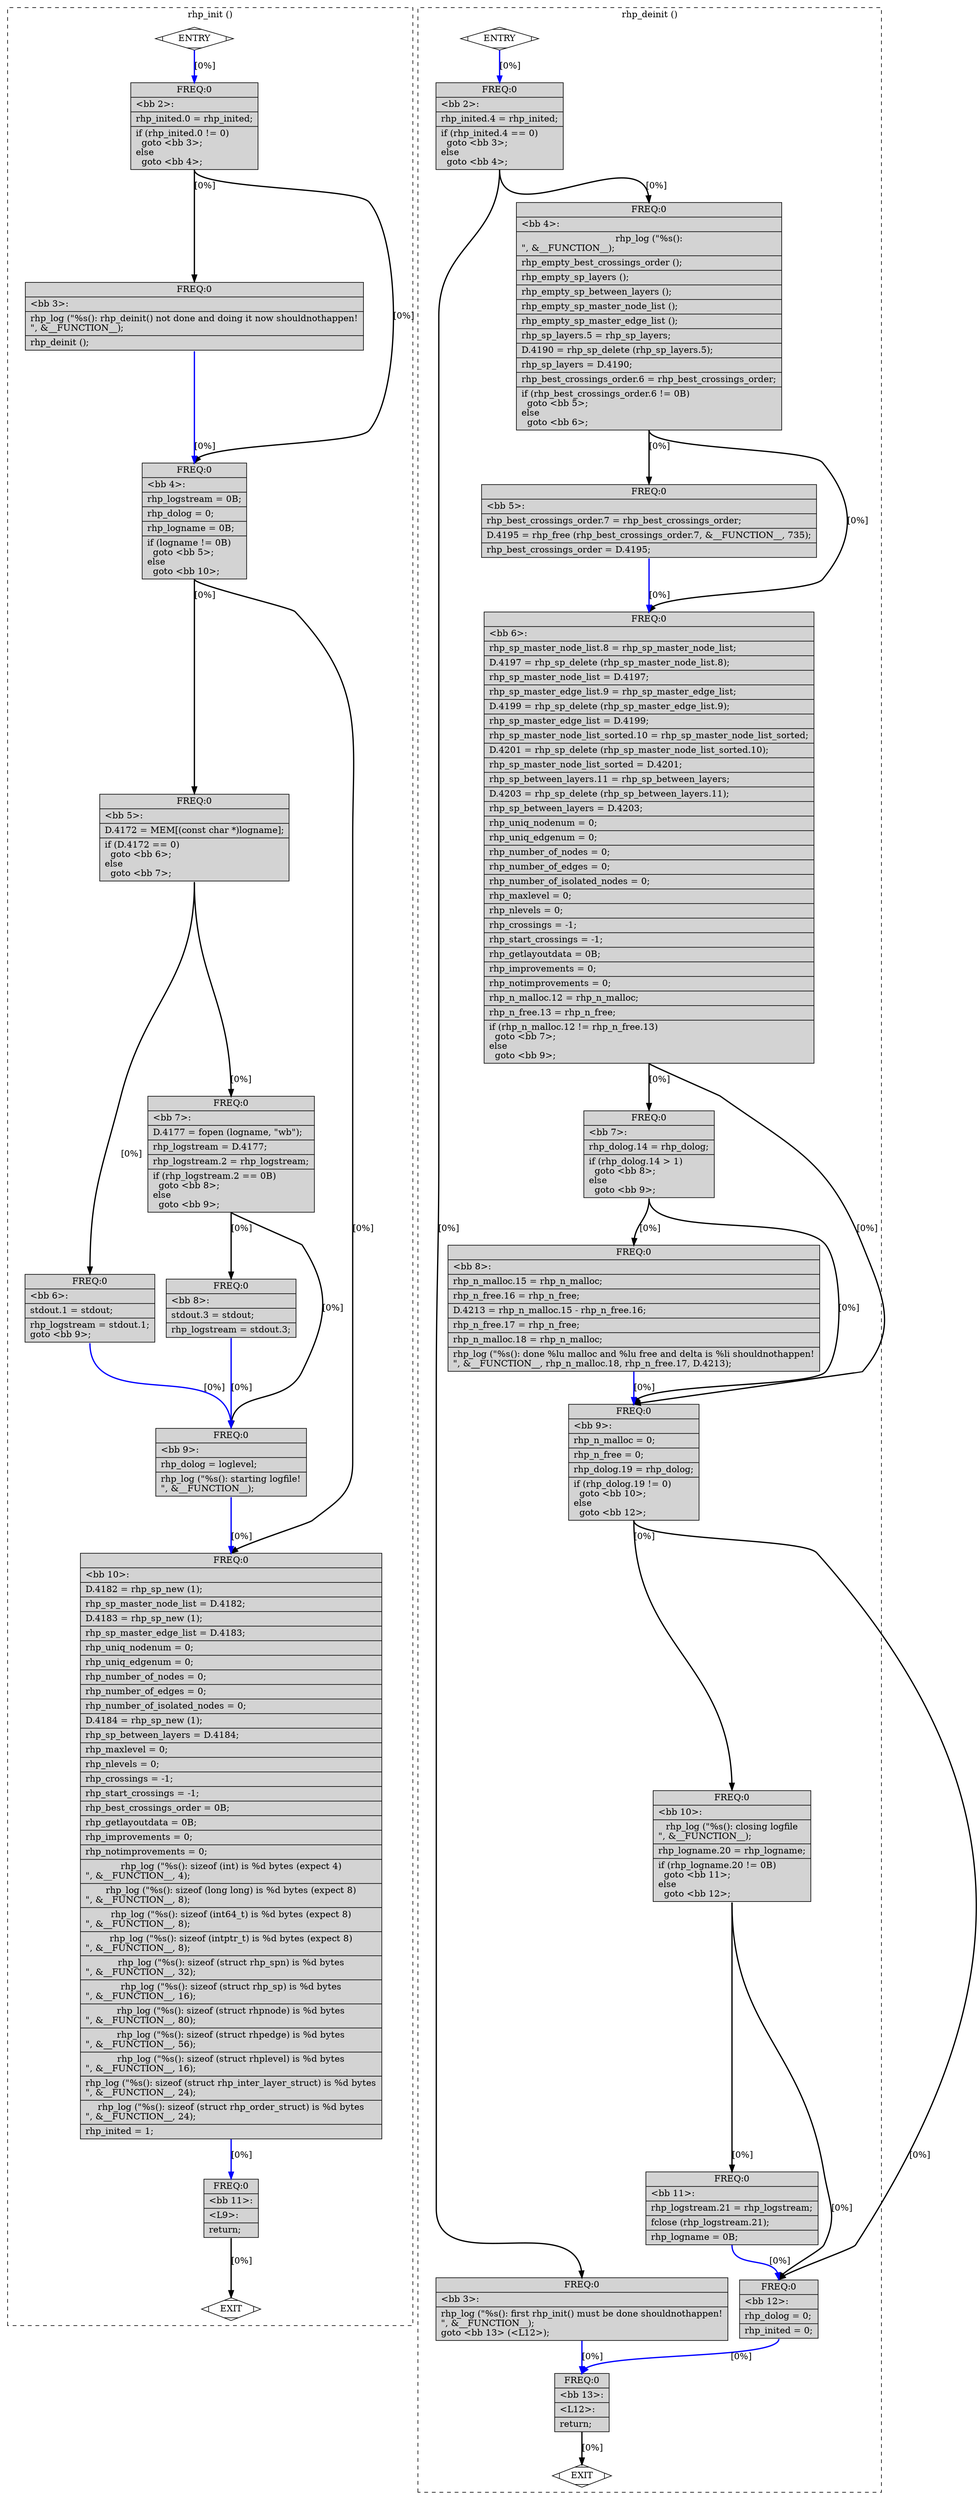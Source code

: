 digraph "rhp.c.011t.cfg" {
overlap=false;
subgraph "cluster_rhp_init" {
	style="dashed";
	color="black";
	label="rhp_init ()";
	fn_3_basic_block_0 [shape=Mdiamond,style=filled,fillcolor=white,label="ENTRY"];

	fn_3_basic_block_1 [shape=Mdiamond,style=filled,fillcolor=white,label="EXIT"];

	fn_3_basic_block_2 [shape=record,style=filled,fillcolor=lightgrey,label="{ FREQ:0 |\<bb\ 2\>:\l\
|rhp_inited.0\ =\ rhp_inited;\l\
|if\ (rhp_inited.0\ !=\ 0)\l\
\ \ goto\ \<bb\ 3\>;\l\
else\l\
\ \ goto\ \<bb\ 4\>;\l\
}"];

	fn_3_basic_block_3 [shape=record,style=filled,fillcolor=lightgrey,label="{ FREQ:0 |\<bb\ 3\>:\l\
|rhp_log\ (\"%s():\ rhp_deinit()\ not\ done\ and\ doing\ it\ now\ shouldnothappen!\n\",\ &__FUNCTION__);\l\
|rhp_deinit\ ();\l\
}"];

	fn_3_basic_block_4 [shape=record,style=filled,fillcolor=lightgrey,label="{ FREQ:0 |\<bb\ 4\>:\l\
|rhp_logstream\ =\ 0B;\l\
|rhp_dolog\ =\ 0;\l\
|rhp_logname\ =\ 0B;\l\
|if\ (logname\ !=\ 0B)\l\
\ \ goto\ \<bb\ 5\>;\l\
else\l\
\ \ goto\ \<bb\ 10\>;\l\
}"];

	fn_3_basic_block_5 [shape=record,style=filled,fillcolor=lightgrey,label="{ FREQ:0 |\<bb\ 5\>:\l\
|D.4172\ =\ MEM[(const\ char\ *)logname];\l\
|if\ (D.4172\ ==\ 0)\l\
\ \ goto\ \<bb\ 6\>;\l\
else\l\
\ \ goto\ \<bb\ 7\>;\l\
}"];

	fn_3_basic_block_6 [shape=record,style=filled,fillcolor=lightgrey,label="{ FREQ:0 |\<bb\ 6\>:\l\
|stdout.1\ =\ stdout;\l\
|rhp_logstream\ =\ stdout.1;\l\
goto\ \<bb\ 9\>;\l\
}"];

	fn_3_basic_block_7 [shape=record,style=filled,fillcolor=lightgrey,label="{ FREQ:0 |\<bb\ 7\>:\l\
|D.4177\ =\ fopen\ (logname,\ \"wb\");\l\
|rhp_logstream\ =\ D.4177;\l\
|rhp_logstream.2\ =\ rhp_logstream;\l\
|if\ (rhp_logstream.2\ ==\ 0B)\l\
\ \ goto\ \<bb\ 8\>;\l\
else\l\
\ \ goto\ \<bb\ 9\>;\l\
}"];

	fn_3_basic_block_8 [shape=record,style=filled,fillcolor=lightgrey,label="{ FREQ:0 |\<bb\ 8\>:\l\
|stdout.3\ =\ stdout;\l\
|rhp_logstream\ =\ stdout.3;\l\
}"];

	fn_3_basic_block_9 [shape=record,style=filled,fillcolor=lightgrey,label="{ FREQ:0 |\<bb\ 9\>:\l\
|rhp_dolog\ =\ loglevel;\l\
|rhp_log\ (\"%s():\ starting\ logfile!\n\",\ &__FUNCTION__);\l\
}"];

	fn_3_basic_block_10 [shape=record,style=filled,fillcolor=lightgrey,label="{ FREQ:0 |\<bb\ 10\>:\l\
|D.4182\ =\ rhp_sp_new\ (1);\l\
|rhp_sp_master_node_list\ =\ D.4182;\l\
|D.4183\ =\ rhp_sp_new\ (1);\l\
|rhp_sp_master_edge_list\ =\ D.4183;\l\
|rhp_uniq_nodenum\ =\ 0;\l\
|rhp_uniq_edgenum\ =\ 0;\l\
|rhp_number_of_nodes\ =\ 0;\l\
|rhp_number_of_edges\ =\ 0;\l\
|rhp_number_of_isolated_nodes\ =\ 0;\l\
|D.4184\ =\ rhp_sp_new\ (1);\l\
|rhp_sp_between_layers\ =\ D.4184;\l\
|rhp_maxlevel\ =\ 0;\l\
|rhp_nlevels\ =\ 0;\l\
|rhp_crossings\ =\ -1;\l\
|rhp_start_crossings\ =\ -1;\l\
|rhp_best_crossings_order\ =\ 0B;\l\
|rhp_getlayoutdata\ =\ 0B;\l\
|rhp_improvements\ =\ 0;\l\
|rhp_notimprovements\ =\ 0;\l\
|rhp_log\ (\"%s():\ sizeof\ (int)\ is\ %d\ bytes\ (expect\ 4)\n\",\ &__FUNCTION__,\ 4);\l\
|rhp_log\ (\"%s():\ sizeof\ (long\ long)\ is\ %d\ bytes\ (expect\ 8)\n\",\ &__FUNCTION__,\ 8);\l\
|rhp_log\ (\"%s():\ sizeof\ (int64_t)\ is\ %d\ bytes\ (expect\ 8)\n\",\ &__FUNCTION__,\ 8);\l\
|rhp_log\ (\"%s():\ sizeof\ (intptr_t)\ is\ %d\ bytes\ (expect\ 8)\n\",\ &__FUNCTION__,\ 8);\l\
|rhp_log\ (\"%s():\ sizeof\ (struct\ rhp_spn)\ is\ %d\ bytes\n\",\ &__FUNCTION__,\ 32);\l\
|rhp_log\ (\"%s():\ sizeof\ (struct\ rhp_sp)\ is\ %d\ bytes\n\",\ &__FUNCTION__,\ 16);\l\
|rhp_log\ (\"%s():\ sizeof\ (struct\ rhpnode)\ is\ %d\ bytes\n\",\ &__FUNCTION__,\ 80);\l\
|rhp_log\ (\"%s():\ sizeof\ (struct\ rhpedge)\ is\ %d\ bytes\n\",\ &__FUNCTION__,\ 56);\l\
|rhp_log\ (\"%s():\ sizeof\ (struct\ rhplevel)\ is\ %d\ bytes\n\",\ &__FUNCTION__,\ 16);\l\
|rhp_log\ (\"%s():\ sizeof\ (struct\ rhp_inter_layer_struct)\ is\ %d\ bytes\n\",\ &__FUNCTION__,\ 24);\l\
|rhp_log\ (\"%s():\ sizeof\ (struct\ rhp_order_struct)\ is\ %d\ bytes\n\",\ &__FUNCTION__,\ 24);\l\
|rhp_inited\ =\ 1;\l\
}"];

	fn_3_basic_block_11 [shape=record,style=filled,fillcolor=lightgrey,label="{ FREQ:0 |\<bb\ 11\>:\l\
|\<L9\>:\l\
|return;\l\
}"];

	fn_3_basic_block_0:s -> fn_3_basic_block_2:n [style="solid,bold",color=blue,weight=100,constraint=true, label="[0%]"];
	fn_3_basic_block_2:s -> fn_3_basic_block_3:n [style="solid,bold",color=black,weight=10,constraint=true, label="[0%]"];
	fn_3_basic_block_2:s -> fn_3_basic_block_4:n [style="solid,bold",color=black,weight=10,constraint=true, label="[0%]"];
	fn_3_basic_block_3:s -> fn_3_basic_block_4:n [style="solid,bold",color=blue,weight=100,constraint=true, label="[0%]"];
	fn_3_basic_block_4:s -> fn_3_basic_block_5:n [style="solid,bold",color=black,weight=10,constraint=true, label="[0%]"];
	fn_3_basic_block_4:s -> fn_3_basic_block_10:n [style="solid,bold",color=black,weight=10,constraint=true, label="[0%]"];
	fn_3_basic_block_5:s -> fn_3_basic_block_6:n [style="solid,bold",color=black,weight=10,constraint=true, label="[0%]"];
	fn_3_basic_block_5:s -> fn_3_basic_block_7:n [style="solid,bold",color=black,weight=10,constraint=true, label="[0%]"];
	fn_3_basic_block_6:s -> fn_3_basic_block_9:n [style="solid,bold",color=blue,weight=100,constraint=true, label="[0%]"];
	fn_3_basic_block_7:s -> fn_3_basic_block_8:n [style="solid,bold",color=black,weight=10,constraint=true, label="[0%]"];
	fn_3_basic_block_7:s -> fn_3_basic_block_9:n [style="solid,bold",color=black,weight=10,constraint=true, label="[0%]"];
	fn_3_basic_block_8:s -> fn_3_basic_block_9:n [style="solid,bold",color=blue,weight=100,constraint=true, label="[0%]"];
	fn_3_basic_block_9:s -> fn_3_basic_block_10:n [style="solid,bold",color=blue,weight=100,constraint=true, label="[0%]"];
	fn_3_basic_block_10:s -> fn_3_basic_block_11:n [style="solid,bold",color=blue,weight=100,constraint=true, label="[0%]"];
	fn_3_basic_block_11:s -> fn_3_basic_block_1:n [style="solid,bold",color=black,weight=10,constraint=true, label="[0%]"];
	fn_3_basic_block_0:s -> fn_3_basic_block_1:n [style="invis",constraint=true];
}
subgraph "cluster_rhp_deinit" {
	style="dashed";
	color="black";
	label="rhp_deinit ()";
	fn_4_basic_block_0 [shape=Mdiamond,style=filled,fillcolor=white,label="ENTRY"];

	fn_4_basic_block_1 [shape=Mdiamond,style=filled,fillcolor=white,label="EXIT"];

	fn_4_basic_block_2 [shape=record,style=filled,fillcolor=lightgrey,label="{ FREQ:0 |\<bb\ 2\>:\l\
|rhp_inited.4\ =\ rhp_inited;\l\
|if\ (rhp_inited.4\ ==\ 0)\l\
\ \ goto\ \<bb\ 3\>;\l\
else\l\
\ \ goto\ \<bb\ 4\>;\l\
}"];

	fn_4_basic_block_3 [shape=record,style=filled,fillcolor=lightgrey,label="{ FREQ:0 |\<bb\ 3\>:\l\
|rhp_log\ (\"%s():\ first\ rhp_init()\ must\ be\ done\ shouldnothappen!\n\",\ &__FUNCTION__);\l\
goto\ \<bb\ 13\>\ (\<L12\>);\l\
}"];

	fn_4_basic_block_4 [shape=record,style=filled,fillcolor=lightgrey,label="{ FREQ:0 |\<bb\ 4\>:\l\
|rhp_log\ (\"%s():\n\",\ &__FUNCTION__);\l\
|rhp_empty_best_crossings_order\ ();\l\
|rhp_empty_sp_layers\ ();\l\
|rhp_empty_sp_between_layers\ ();\l\
|rhp_empty_sp_master_node_list\ ();\l\
|rhp_empty_sp_master_edge_list\ ();\l\
|rhp_sp_layers.5\ =\ rhp_sp_layers;\l\
|D.4190\ =\ rhp_sp_delete\ (rhp_sp_layers.5);\l\
|rhp_sp_layers\ =\ D.4190;\l\
|rhp_best_crossings_order.6\ =\ rhp_best_crossings_order;\l\
|if\ (rhp_best_crossings_order.6\ !=\ 0B)\l\
\ \ goto\ \<bb\ 5\>;\l\
else\l\
\ \ goto\ \<bb\ 6\>;\l\
}"];

	fn_4_basic_block_5 [shape=record,style=filled,fillcolor=lightgrey,label="{ FREQ:0 |\<bb\ 5\>:\l\
|rhp_best_crossings_order.7\ =\ rhp_best_crossings_order;\l\
|D.4195\ =\ rhp_free\ (rhp_best_crossings_order.7,\ &__FUNCTION__,\ 735);\l\
|rhp_best_crossings_order\ =\ D.4195;\l\
}"];

	fn_4_basic_block_6 [shape=record,style=filled,fillcolor=lightgrey,label="{ FREQ:0 |\<bb\ 6\>:\l\
|rhp_sp_master_node_list.8\ =\ rhp_sp_master_node_list;\l\
|D.4197\ =\ rhp_sp_delete\ (rhp_sp_master_node_list.8);\l\
|rhp_sp_master_node_list\ =\ D.4197;\l\
|rhp_sp_master_edge_list.9\ =\ rhp_sp_master_edge_list;\l\
|D.4199\ =\ rhp_sp_delete\ (rhp_sp_master_edge_list.9);\l\
|rhp_sp_master_edge_list\ =\ D.4199;\l\
|rhp_sp_master_node_list_sorted.10\ =\ rhp_sp_master_node_list_sorted;\l\
|D.4201\ =\ rhp_sp_delete\ (rhp_sp_master_node_list_sorted.10);\l\
|rhp_sp_master_node_list_sorted\ =\ D.4201;\l\
|rhp_sp_between_layers.11\ =\ rhp_sp_between_layers;\l\
|D.4203\ =\ rhp_sp_delete\ (rhp_sp_between_layers.11);\l\
|rhp_sp_between_layers\ =\ D.4203;\l\
|rhp_uniq_nodenum\ =\ 0;\l\
|rhp_uniq_edgenum\ =\ 0;\l\
|rhp_number_of_nodes\ =\ 0;\l\
|rhp_number_of_edges\ =\ 0;\l\
|rhp_number_of_isolated_nodes\ =\ 0;\l\
|rhp_maxlevel\ =\ 0;\l\
|rhp_nlevels\ =\ 0;\l\
|rhp_crossings\ =\ -1;\l\
|rhp_start_crossings\ =\ -1;\l\
|rhp_getlayoutdata\ =\ 0B;\l\
|rhp_improvements\ =\ 0;\l\
|rhp_notimprovements\ =\ 0;\l\
|rhp_n_malloc.12\ =\ rhp_n_malloc;\l\
|rhp_n_free.13\ =\ rhp_n_free;\l\
|if\ (rhp_n_malloc.12\ !=\ rhp_n_free.13)\l\
\ \ goto\ \<bb\ 7\>;\l\
else\l\
\ \ goto\ \<bb\ 9\>;\l\
}"];

	fn_4_basic_block_7 [shape=record,style=filled,fillcolor=lightgrey,label="{ FREQ:0 |\<bb\ 7\>:\l\
|rhp_dolog.14\ =\ rhp_dolog;\l\
|if\ (rhp_dolog.14\ \>\ 1)\l\
\ \ goto\ \<bb\ 8\>;\l\
else\l\
\ \ goto\ \<bb\ 9\>;\l\
}"];

	fn_4_basic_block_8 [shape=record,style=filled,fillcolor=lightgrey,label="{ FREQ:0 |\<bb\ 8\>:\l\
|rhp_n_malloc.15\ =\ rhp_n_malloc;\l\
|rhp_n_free.16\ =\ rhp_n_free;\l\
|D.4213\ =\ rhp_n_malloc.15\ -\ rhp_n_free.16;\l\
|rhp_n_free.17\ =\ rhp_n_free;\l\
|rhp_n_malloc.18\ =\ rhp_n_malloc;\l\
|rhp_log\ (\"%s():\ done\ %lu\ malloc\ and\ %lu\ free\ and\ delta\ is\ %li\ shouldnothappen!\n\",\ &__FUNCTION__,\ rhp_n_malloc.18,\ rhp_n_free.17,\ D.4213);\l\
}"];

	fn_4_basic_block_9 [shape=record,style=filled,fillcolor=lightgrey,label="{ FREQ:0 |\<bb\ 9\>:\l\
|rhp_n_malloc\ =\ 0;\l\
|rhp_n_free\ =\ 0;\l\
|rhp_dolog.19\ =\ rhp_dolog;\l\
|if\ (rhp_dolog.19\ !=\ 0)\l\
\ \ goto\ \<bb\ 10\>;\l\
else\l\
\ \ goto\ \<bb\ 12\>;\l\
}"];

	fn_4_basic_block_10 [shape=record,style=filled,fillcolor=lightgrey,label="{ FREQ:0 |\<bb\ 10\>:\l\
|rhp_log\ (\"%s():\ closing\ logfile\n\",\ &__FUNCTION__);\l\
|rhp_logname.20\ =\ rhp_logname;\l\
|if\ (rhp_logname.20\ !=\ 0B)\l\
\ \ goto\ \<bb\ 11\>;\l\
else\l\
\ \ goto\ \<bb\ 12\>;\l\
}"];

	fn_4_basic_block_11 [shape=record,style=filled,fillcolor=lightgrey,label="{ FREQ:0 |\<bb\ 11\>:\l\
|rhp_logstream.21\ =\ rhp_logstream;\l\
|fclose\ (rhp_logstream.21);\l\
|rhp_logname\ =\ 0B;\l\
}"];

	fn_4_basic_block_12 [shape=record,style=filled,fillcolor=lightgrey,label="{ FREQ:0 |\<bb\ 12\>:\l\
|rhp_dolog\ =\ 0;\l\
|rhp_inited\ =\ 0;\l\
}"];

	fn_4_basic_block_13 [shape=record,style=filled,fillcolor=lightgrey,label="{ FREQ:0 |\<bb\ 13\>:\l\
|\<L12\>:\l\
|return;\l\
}"];

	fn_4_basic_block_0:s -> fn_4_basic_block_2:n [style="solid,bold",color=blue,weight=100,constraint=true, label="[0%]"];
	fn_4_basic_block_2:s -> fn_4_basic_block_3:n [style="solid,bold",color=black,weight=10,constraint=true, label="[0%]"];
	fn_4_basic_block_2:s -> fn_4_basic_block_4:n [style="solid,bold",color=black,weight=10,constraint=true, label="[0%]"];
	fn_4_basic_block_3:s -> fn_4_basic_block_13:n [style="solid,bold",color=blue,weight=100,constraint=true, label="[0%]"];
	fn_4_basic_block_4:s -> fn_4_basic_block_5:n [style="solid,bold",color=black,weight=10,constraint=true, label="[0%]"];
	fn_4_basic_block_4:s -> fn_4_basic_block_6:n [style="solid,bold",color=black,weight=10,constraint=true, label="[0%]"];
	fn_4_basic_block_5:s -> fn_4_basic_block_6:n [style="solid,bold",color=blue,weight=100,constraint=true, label="[0%]"];
	fn_4_basic_block_6:s -> fn_4_basic_block_7:n [style="solid,bold",color=black,weight=10,constraint=true, label="[0%]"];
	fn_4_basic_block_6:s -> fn_4_basic_block_9:n [style="solid,bold",color=black,weight=10,constraint=true, label="[0%]"];
	fn_4_basic_block_7:s -> fn_4_basic_block_8:n [style="solid,bold",color=black,weight=10,constraint=true, label="[0%]"];
	fn_4_basic_block_7:s -> fn_4_basic_block_9:n [style="solid,bold",color=black,weight=10,constraint=true, label="[0%]"];
	fn_4_basic_block_8:s -> fn_4_basic_block_9:n [style="solid,bold",color=blue,weight=100,constraint=true, label="[0%]"];
	fn_4_basic_block_9:s -> fn_4_basic_block_10:n [style="solid,bold",color=black,weight=10,constraint=true, label="[0%]"];
	fn_4_basic_block_9:s -> fn_4_basic_block_12:n [style="solid,bold",color=black,weight=10,constraint=true, label="[0%]"];
	fn_4_basic_block_10:s -> fn_4_basic_block_11:n [style="solid,bold",color=black,weight=10,constraint=true, label="[0%]"];
	fn_4_basic_block_10:s -> fn_4_basic_block_12:n [style="solid,bold",color=black,weight=10,constraint=true, label="[0%]"];
	fn_4_basic_block_11:s -> fn_4_basic_block_12:n [style="solid,bold",color=blue,weight=100,constraint=true, label="[0%]"];
	fn_4_basic_block_12:s -> fn_4_basic_block_13:n [style="solid,bold",color=blue,weight=100,constraint=true, label="[0%]"];
	fn_4_basic_block_13:s -> fn_4_basic_block_1:n [style="solid,bold",color=black,weight=10,constraint=true, label="[0%]"];
	fn_4_basic_block_0:s -> fn_4_basic_block_1:n [style="invis",constraint=true];
}
}

